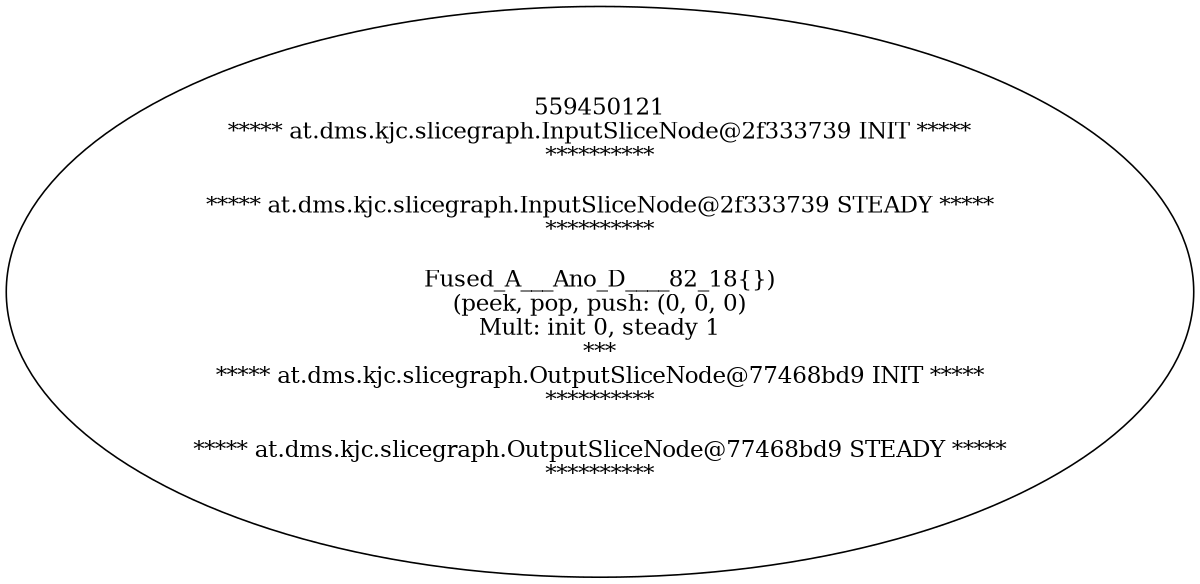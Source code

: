digraph Flattend {
size = "8, 10.5";
559450121 [ label="559450121\n***** at.dms.kjc.slicegraph.InputSliceNode@2f333739 INIT *****\n**********\n\n***** at.dms.kjc.slicegraph.InputSliceNode@2f333739 STEADY *****\n**********\n\nFused_A___Ano_D____82_18{})\n(peek, pop, push: (0, 0, 0)\nMult: init 0, steady 1\n *** \n***** at.dms.kjc.slicegraph.OutputSliceNode@77468bd9 INIT *****\n**********\n\n***** at.dms.kjc.slicegraph.OutputSliceNode@77468bd9 STEADY *****\n**********\n" ];
}
